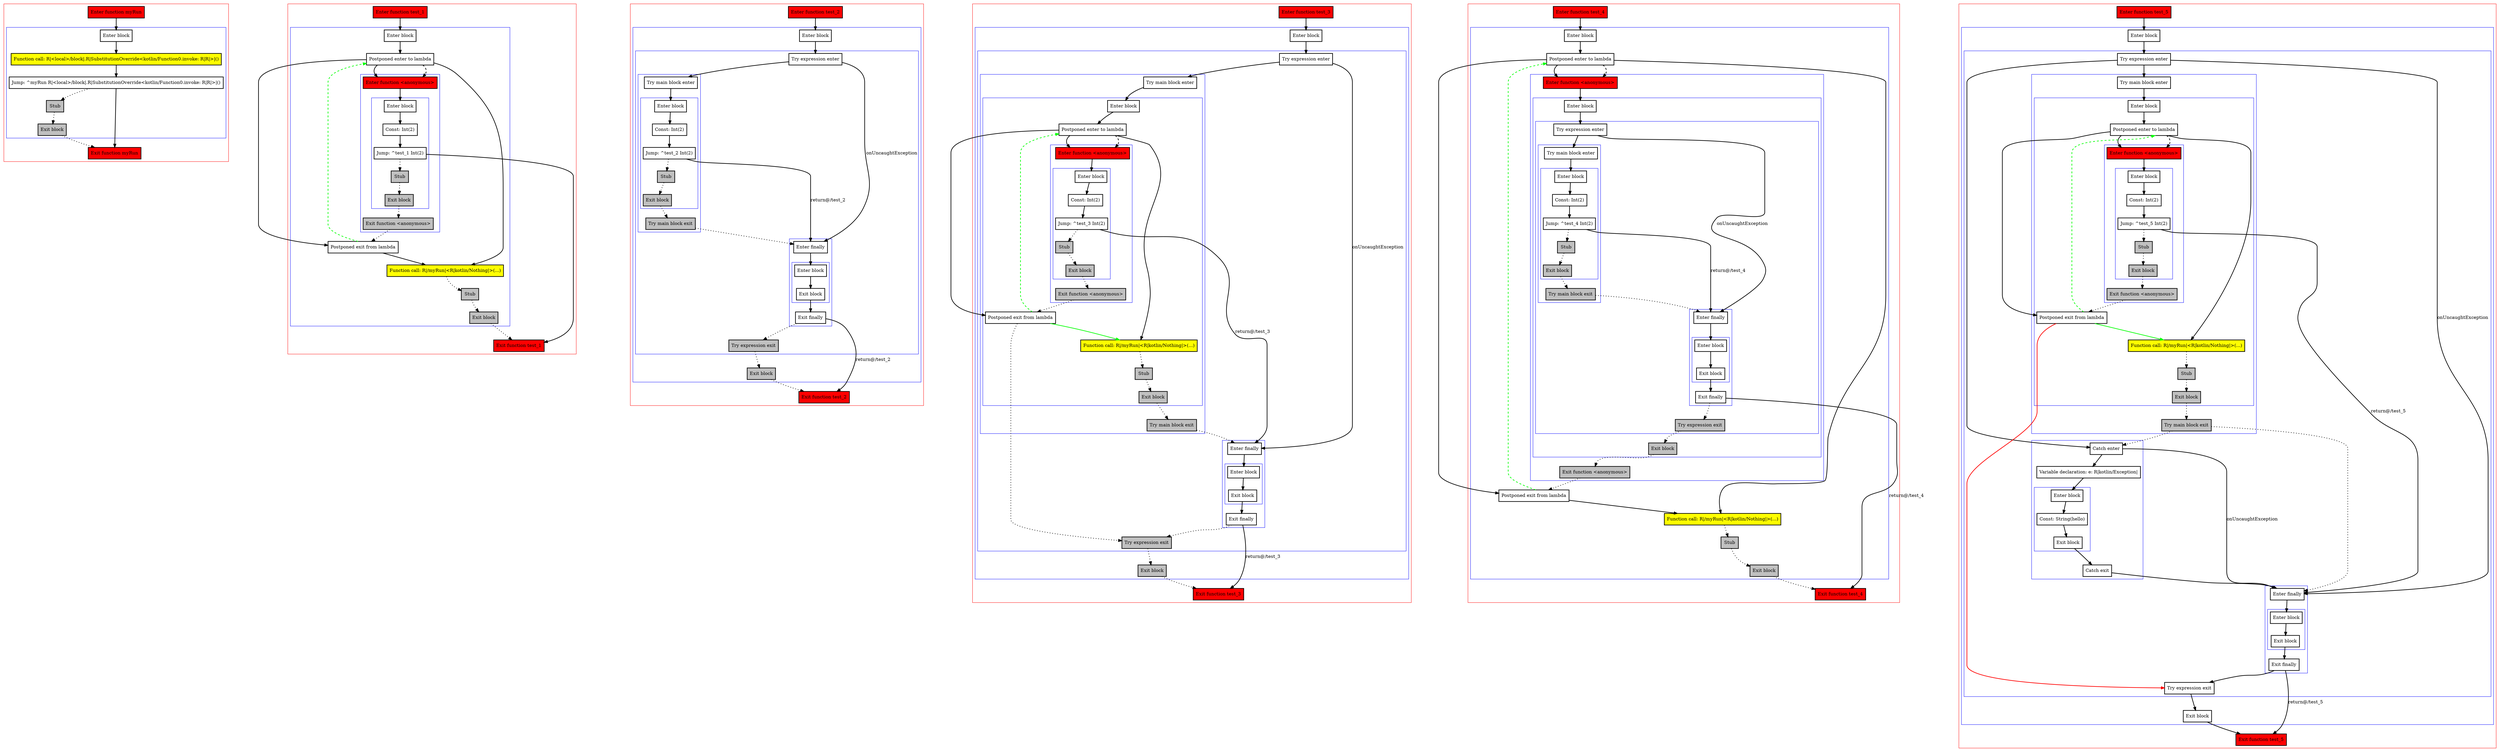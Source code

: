 digraph singleReturnFromTry_kt {
    graph [nodesep=3]
    node [shape=box penwidth=2]
    edge [penwidth=2]

    subgraph cluster_0 {
        color=red
        0 [label="Enter function myRun" style="filled" fillcolor=red];
        subgraph cluster_1 {
            color=blue
            1 [label="Enter block"];
            2 [label="Function call: R|<local>/block|.R|SubstitutionOverride<kotlin/Function0.invoke: R|R|>|()" style="filled" fillcolor=yellow];
            3 [label="Jump: ^myRun R|<local>/block|.R|SubstitutionOverride<kotlin/Function0.invoke: R|R|>|()"];
            4 [label="Stub" style="filled" fillcolor=gray];
            5 [label="Exit block" style="filled" fillcolor=gray];
        }
        6 [label="Exit function myRun" style="filled" fillcolor=red];
    }
    0 -> {1};
    1 -> {2};
    2 -> {3};
    3 -> {6};
    3 -> {4} [style=dotted];
    4 -> {5} [style=dotted];
    5 -> {6} [style=dotted];

    subgraph cluster_2 {
        color=red
        7 [label="Enter function test_1" style="filled" fillcolor=red];
        subgraph cluster_3 {
            color=blue
            8 [label="Enter block"];
            9 [label="Postponed enter to lambda"];
            subgraph cluster_4 {
                color=blue
                10 [label="Enter function <anonymous>" style="filled" fillcolor=red];
                subgraph cluster_5 {
                    color=blue
                    11 [label="Enter block"];
                    12 [label="Const: Int(2)"];
                    13 [label="Jump: ^test_1 Int(2)"];
                    14 [label="Stub" style="filled" fillcolor=gray];
                    15 [label="Exit block" style="filled" fillcolor=gray];
                }
                16 [label="Exit function <anonymous>" style="filled" fillcolor=gray];
            }
            17 [label="Postponed exit from lambda"];
            18 [label="Function call: R|/myRun|<R|kotlin/Nothing|>(...)" style="filled" fillcolor=yellow];
            19 [label="Stub" style="filled" fillcolor=gray];
            20 [label="Exit block" style="filled" fillcolor=gray];
        }
        21 [label="Exit function test_1" style="filled" fillcolor=red];
    }
    7 -> {8};
    8 -> {9};
    9 -> {10 17 18};
    9 -> {10} [style=dashed];
    10 -> {11};
    11 -> {12};
    12 -> {13};
    13 -> {21};
    13 -> {14} [style=dotted];
    14 -> {15} [style=dotted];
    15 -> {16} [style=dotted];
    16 -> {17} [style=dotted];
    17 -> {18};
    17 -> {9} [color=green style=dashed];
    18 -> {19} [style=dotted];
    19 -> {20} [style=dotted];
    20 -> {21} [style=dotted];

    subgraph cluster_6 {
        color=red
        22 [label="Enter function test_2" style="filled" fillcolor=red];
        subgraph cluster_7 {
            color=blue
            23 [label="Enter block"];
            subgraph cluster_8 {
                color=blue
                24 [label="Try expression enter"];
                subgraph cluster_9 {
                    color=blue
                    25 [label="Try main block enter"];
                    subgraph cluster_10 {
                        color=blue
                        26 [label="Enter block"];
                        27 [label="Const: Int(2)"];
                        28 [label="Jump: ^test_2 Int(2)"];
                        29 [label="Stub" style="filled" fillcolor=gray];
                        30 [label="Exit block" style="filled" fillcolor=gray];
                    }
                    31 [label="Try main block exit" style="filled" fillcolor=gray];
                }
                subgraph cluster_11 {
                    color=blue
                    32 [label="Enter finally"];
                    subgraph cluster_12 {
                        color=blue
                        33 [label="Enter block"];
                        34 [label="Exit block"];
                    }
                    35 [label="Exit finally"];
                }
                36 [label="Try expression exit" style="filled" fillcolor=gray];
            }
            37 [label="Exit block" style="filled" fillcolor=gray];
        }
        38 [label="Exit function test_2" style="filled" fillcolor=red];
    }
    22 -> {23};
    23 -> {24};
    24 -> {25};
    24 -> {32} [label="onUncaughtException"];
    25 -> {26};
    26 -> {27};
    27 -> {28};
    28 -> {32} [label="return@/test_2"];
    28 -> {29} [style=dotted];
    29 -> {30} [style=dotted];
    30 -> {31} [style=dotted];
    31 -> {32} [style=dotted];
    32 -> {33};
    33 -> {34};
    34 -> {35};
    35 -> {38} [label="return@/test_2"];
    35 -> {36} [style=dotted];
    36 -> {37} [style=dotted];
    37 -> {38} [style=dotted];

    subgraph cluster_13 {
        color=red
        39 [label="Enter function test_3" style="filled" fillcolor=red];
        subgraph cluster_14 {
            color=blue
            40 [label="Enter block"];
            subgraph cluster_15 {
                color=blue
                41 [label="Try expression enter"];
                subgraph cluster_16 {
                    color=blue
                    42 [label="Try main block enter"];
                    subgraph cluster_17 {
                        color=blue
                        43 [label="Enter block"];
                        44 [label="Postponed enter to lambda"];
                        subgraph cluster_18 {
                            color=blue
                            45 [label="Enter function <anonymous>" style="filled" fillcolor=red];
                            subgraph cluster_19 {
                                color=blue
                                46 [label="Enter block"];
                                47 [label="Const: Int(2)"];
                                48 [label="Jump: ^test_3 Int(2)"];
                                49 [label="Stub" style="filled" fillcolor=gray];
                                50 [label="Exit block" style="filled" fillcolor=gray];
                            }
                            51 [label="Exit function <anonymous>" style="filled" fillcolor=gray];
                        }
                        52 [label="Postponed exit from lambda"];
                        53 [label="Function call: R|/myRun|<R|kotlin/Nothing|>(...)" style="filled" fillcolor=yellow];
                        54 [label="Stub" style="filled" fillcolor=gray];
                        55 [label="Exit block" style="filled" fillcolor=gray];
                    }
                    56 [label="Try main block exit" style="filled" fillcolor=gray];
                }
                subgraph cluster_20 {
                    color=blue
                    57 [label="Enter finally"];
                    subgraph cluster_21 {
                        color=blue
                        58 [label="Enter block"];
                        59 [label="Exit block"];
                    }
                    60 [label="Exit finally"];
                }
                61 [label="Try expression exit" style="filled" fillcolor=gray];
            }
            62 [label="Exit block" style="filled" fillcolor=gray];
        }
        63 [label="Exit function test_3" style="filled" fillcolor=red];
    }
    39 -> {40};
    40 -> {41};
    41 -> {42};
    41 -> {57} [label="onUncaughtException"];
    42 -> {43};
    43 -> {44};
    44 -> {45 52 53};
    44 -> {45} [style=dashed];
    45 -> {46};
    46 -> {47};
    47 -> {48};
    48 -> {57} [label="return@/test_3"];
    48 -> {49} [style=dotted];
    49 -> {50} [style=dotted];
    50 -> {51} [style=dotted];
    51 -> {52} [style=dotted];
    52 -> {44} [color=green style=dashed];
    52 -> {53} [color=green];
    52 -> {61} [style=dotted];
    53 -> {54} [style=dotted];
    54 -> {55} [style=dotted];
    55 -> {56} [style=dotted];
    56 -> {57} [style=dotted];
    57 -> {58};
    58 -> {59};
    59 -> {60};
    60 -> {63} [label="return@/test_3"];
    60 -> {61} [style=dotted];
    61 -> {62} [style=dotted];
    62 -> {63} [style=dotted];

    subgraph cluster_22 {
        color=red
        64 [label="Enter function test_4" style="filled" fillcolor=red];
        subgraph cluster_23 {
            color=blue
            65 [label="Enter block"];
            66 [label="Postponed enter to lambda"];
            subgraph cluster_24 {
                color=blue
                67 [label="Enter function <anonymous>" style="filled" fillcolor=red];
                subgraph cluster_25 {
                    color=blue
                    68 [label="Enter block"];
                    subgraph cluster_26 {
                        color=blue
                        69 [label="Try expression enter"];
                        subgraph cluster_27 {
                            color=blue
                            70 [label="Try main block enter"];
                            subgraph cluster_28 {
                                color=blue
                                71 [label="Enter block"];
                                72 [label="Const: Int(2)"];
                                73 [label="Jump: ^test_4 Int(2)"];
                                74 [label="Stub" style="filled" fillcolor=gray];
                                75 [label="Exit block" style="filled" fillcolor=gray];
                            }
                            76 [label="Try main block exit" style="filled" fillcolor=gray];
                        }
                        subgraph cluster_29 {
                            color=blue
                            77 [label="Enter finally"];
                            subgraph cluster_30 {
                                color=blue
                                78 [label="Enter block"];
                                79 [label="Exit block"];
                            }
                            80 [label="Exit finally"];
                        }
                        81 [label="Try expression exit" style="filled" fillcolor=gray];
                    }
                    82 [label="Exit block" style="filled" fillcolor=gray];
                }
                83 [label="Exit function <anonymous>" style="filled" fillcolor=gray];
            }
            84 [label="Postponed exit from lambda"];
            85 [label="Function call: R|/myRun|<R|kotlin/Nothing|>(...)" style="filled" fillcolor=yellow];
            86 [label="Stub" style="filled" fillcolor=gray];
            87 [label="Exit block" style="filled" fillcolor=gray];
        }
        88 [label="Exit function test_4" style="filled" fillcolor=red];
    }
    64 -> {65};
    65 -> {66};
    66 -> {67 84 85};
    66 -> {67} [style=dashed];
    67 -> {68};
    68 -> {69};
    69 -> {70};
    69 -> {77} [label="onUncaughtException"];
    70 -> {71};
    71 -> {72};
    72 -> {73};
    73 -> {77} [label="return@/test_4"];
    73 -> {74} [style=dotted];
    74 -> {75} [style=dotted];
    75 -> {76} [style=dotted];
    76 -> {77} [style=dotted];
    77 -> {78};
    78 -> {79};
    79 -> {80};
    80 -> {88} [label="return@/test_4"];
    80 -> {81} [style=dotted];
    81 -> {82} [style=dotted];
    82 -> {83} [style=dotted];
    83 -> {84} [style=dotted];
    84 -> {85};
    84 -> {66} [color=green style=dashed];
    85 -> {86} [style=dotted];
    86 -> {87} [style=dotted];
    87 -> {88} [style=dotted];

    subgraph cluster_31 {
        color=red
        89 [label="Enter function test_5" style="filled" fillcolor=red];
        subgraph cluster_32 {
            color=blue
            90 [label="Enter block"];
            subgraph cluster_33 {
                color=blue
                91 [label="Try expression enter"];
                subgraph cluster_34 {
                    color=blue
                    92 [label="Try main block enter"];
                    subgraph cluster_35 {
                        color=blue
                        93 [label="Enter block"];
                        94 [label="Postponed enter to lambda"];
                        subgraph cluster_36 {
                            color=blue
                            95 [label="Enter function <anonymous>" style="filled" fillcolor=red];
                            subgraph cluster_37 {
                                color=blue
                                96 [label="Enter block"];
                                97 [label="Const: Int(2)"];
                                98 [label="Jump: ^test_5 Int(2)"];
                                99 [label="Stub" style="filled" fillcolor=gray];
                                100 [label="Exit block" style="filled" fillcolor=gray];
                            }
                            101 [label="Exit function <anonymous>" style="filled" fillcolor=gray];
                        }
                        102 [label="Postponed exit from lambda"];
                        103 [label="Function call: R|/myRun|<R|kotlin/Nothing|>(...)" style="filled" fillcolor=yellow];
                        104 [label="Stub" style="filled" fillcolor=gray];
                        105 [label="Exit block" style="filled" fillcolor=gray];
                    }
                    106 [label="Try main block exit" style="filled" fillcolor=gray];
                }
                subgraph cluster_38 {
                    color=blue
                    107 [label="Catch enter"];
                    108 [label="Variable declaration: e: R|kotlin/Exception|"];
                    subgraph cluster_39 {
                        color=blue
                        109 [label="Enter block"];
                        110 [label="Const: String(hello)"];
                        111 [label="Exit block"];
                    }
                    112 [label="Catch exit"];
                }
                subgraph cluster_40 {
                    color=blue
                    113 [label="Enter finally"];
                    subgraph cluster_41 {
                        color=blue
                        114 [label="Enter block"];
                        115 [label="Exit block"];
                    }
                    116 [label="Exit finally"];
                }
                117 [label="Try expression exit"];
            }
            118 [label="Exit block"];
        }
        119 [label="Exit function test_5" style="filled" fillcolor=red];
    }
    89 -> {90};
    90 -> {91};
    91 -> {92 107};
    91 -> {113} [label="onUncaughtException"];
    92 -> {93};
    93 -> {94};
    94 -> {95 102 103};
    94 -> {95} [style=dashed];
    95 -> {96};
    96 -> {97};
    97 -> {98};
    98 -> {113} [label="return@/test_5"];
    98 -> {99} [style=dotted];
    99 -> {100} [style=dotted];
    100 -> {101} [style=dotted];
    101 -> {102} [style=dotted];
    102 -> {94} [color=green style=dashed];
    102 -> {103} [color=green];
    102 -> {117} [color=red];
    103 -> {104} [style=dotted];
    104 -> {105} [style=dotted];
    105 -> {106} [style=dotted];
    106 -> {107 113} [style=dotted];
    107 -> {108};
    107 -> {113} [label="onUncaughtException"];
    108 -> {109};
    109 -> {110};
    110 -> {111};
    111 -> {112};
    112 -> {113};
    113 -> {114};
    114 -> {115};
    115 -> {116};
    116 -> {117};
    116 -> {119} [label="return@/test_5"];
    117 -> {118};
    118 -> {119};

}
